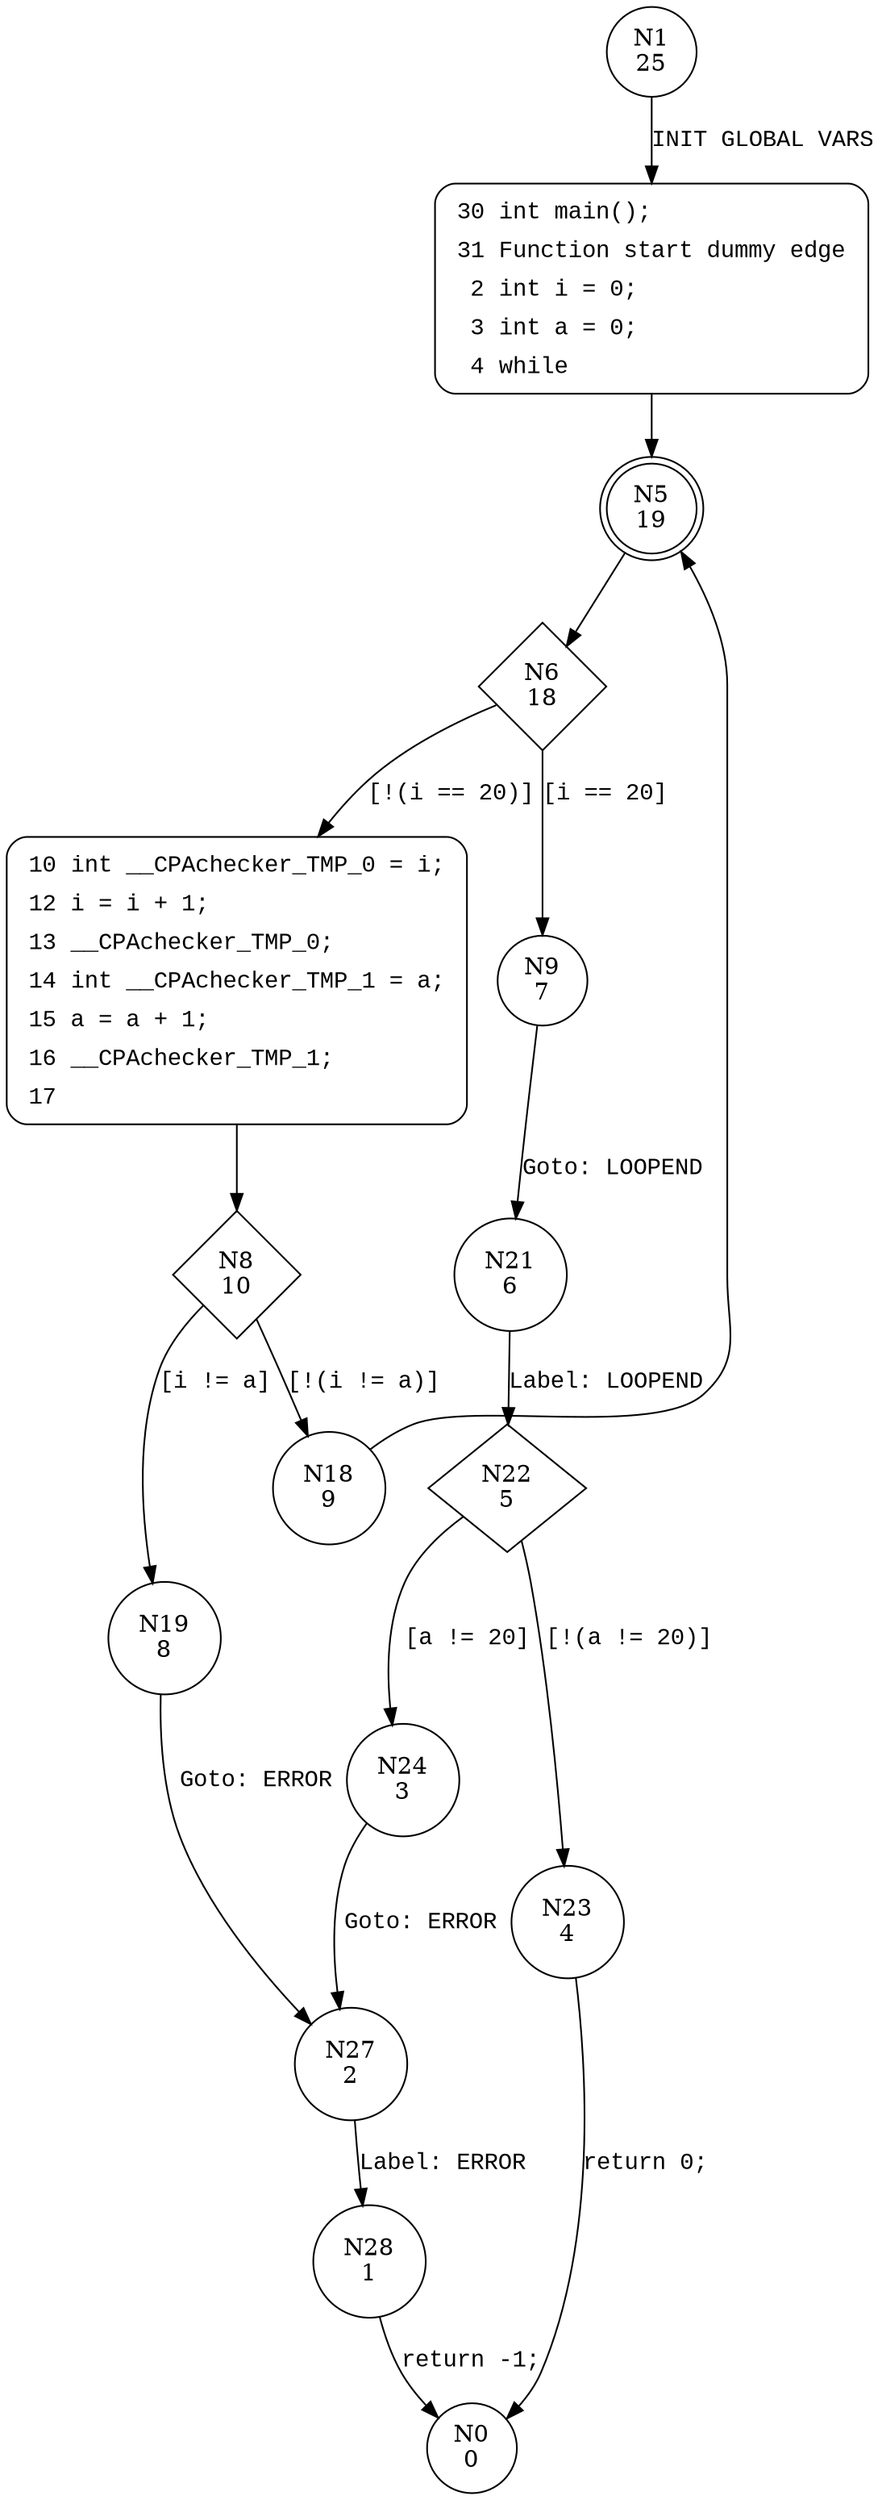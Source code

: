digraph main {
1 [shape="circle" label="N1\n25"]
30 [shape="circle" label="N30\n24"]
5 [shape="doublecircle" label="N5\n19"]
6 [shape="diamond" label="N6\n18"]
9 [shape="circle" label="N9\n7"]
10 [shape="circle" label="N10\n17"]
8 [shape="diamond" label="N8\n10"]
19 [shape="circle" label="N19\n8"]
18 [shape="circle" label="N18\n9"]
27 [shape="circle" label="N27\n2"]
28 [shape="circle" label="N28\n1"]
21 [shape="circle" label="N21\n6"]
22 [shape="diamond" label="N22\n5"]
24 [shape="circle" label="N24\n3"]
23 [shape="circle" label="N23\n4"]
0 [shape="circle" label="N0\n0"]
30 [style="filled,bold" penwidth="1" fillcolor="white" fontname="Courier New" shape="Mrecord" label=<<table border="0" cellborder="0" cellpadding="3" bgcolor="white"><tr><td align="right">30</td><td align="left">int main();</td></tr><tr><td align="right">31</td><td align="left">Function start dummy edge</td></tr><tr><td align="right">2</td><td align="left">int i = 0;</td></tr><tr><td align="right">3</td><td align="left">int a = 0;</td></tr><tr><td align="right">4</td><td align="left">while</td></tr></table>>]
30 -> 5[label=""]
10 [style="filled,bold" penwidth="1" fillcolor="white" fontname="Courier New" shape="Mrecord" label=<<table border="0" cellborder="0" cellpadding="3" bgcolor="white"><tr><td align="right">10</td><td align="left">int __CPAchecker_TMP_0 = i;</td></tr><tr><td align="right">12</td><td align="left">i = i + 1;</td></tr><tr><td align="right">13</td><td align="left">__CPAchecker_TMP_0;</td></tr><tr><td align="right">14</td><td align="left">int __CPAchecker_TMP_1 = a;</td></tr><tr><td align="right">15</td><td align="left">a = a + 1;</td></tr><tr><td align="right">16</td><td align="left">__CPAchecker_TMP_1;</td></tr><tr><td align="right">17</td><td align="left"></td></tr></table>>]
10 -> 8[label=""]
1 -> 30 [label="INIT GLOBAL VARS" fontname="Courier New"]
5 -> 6 [label="" fontname="Courier New"]
6 -> 9 [label="[i == 20]" fontname="Courier New"]
6 -> 10 [label="[!(i == 20)]" fontname="Courier New"]
8 -> 19 [label="[i != a]" fontname="Courier New"]
8 -> 18 [label="[!(i != a)]" fontname="Courier New"]
19 -> 27 [label="Goto: ERROR" fontname="Courier New"]
27 -> 28 [label="Label: ERROR" fontname="Courier New"]
9 -> 21 [label="Goto: LOOPEND" fontname="Courier New"]
22 -> 24 [label="[a != 20]" fontname="Courier New"]
22 -> 23 [label="[!(a != 20)]" fontname="Courier New"]
24 -> 27 [label="Goto: ERROR" fontname="Courier New"]
18 -> 5 [label="" fontname="Courier New"]
28 -> 0 [label="return -1;" fontname="Courier New"]
21 -> 22 [label="Label: LOOPEND" fontname="Courier New"]
23 -> 0 [label="return 0;" fontname="Courier New"]
}